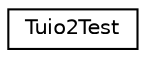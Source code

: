 digraph "Graphical Class Hierarchy"
{
 // LATEX_PDF_SIZE
  edge [fontname="Helvetica",fontsize="10",labelfontname="Helvetica",labelfontsize="10"];
  node [fontname="Helvetica",fontsize="10",shape=record];
  rankdir="LR";
  Node0 [label="Tuio2Test",height=0.2,width=0.4,color="black", fillcolor="white", style="filled",URL="$classTuio2Test.html",tooltip=" "];
}
